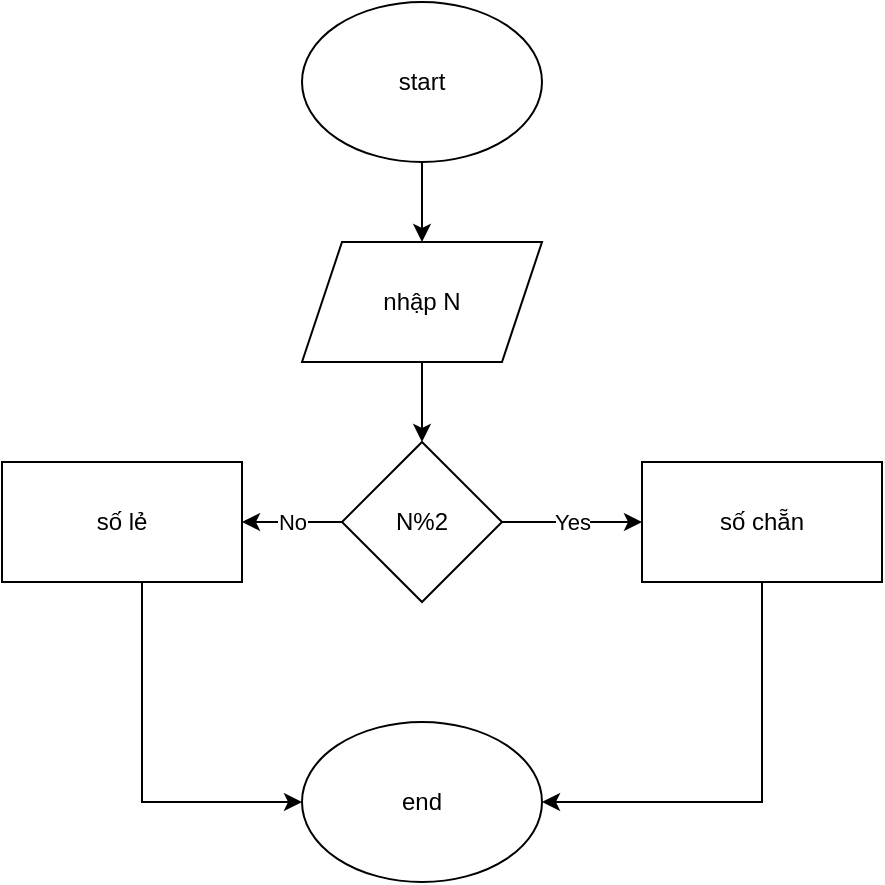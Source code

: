 <mxfile version="28.2.3">
  <diagram name="Page-1" id="08fei1Uq37zzjOM9hv0a">
    <mxGraphModel dx="1042" dy="596" grid="1" gridSize="10" guides="1" tooltips="1" connect="1" arrows="1" fold="1" page="1" pageScale="1" pageWidth="827" pageHeight="1169" math="0" shadow="0">
      <root>
        <mxCell id="0" />
        <mxCell id="1" parent="0" />
        <mxCell id="ffpaRrCQbCC6NSNLZ6IJ-3" value="" style="edgeStyle=orthogonalEdgeStyle;rounded=0;orthogonalLoop=1;jettySize=auto;html=1;" edge="1" parent="1" source="ffpaRrCQbCC6NSNLZ6IJ-1" target="ffpaRrCQbCC6NSNLZ6IJ-2">
          <mxGeometry relative="1" as="geometry" />
        </mxCell>
        <mxCell id="ffpaRrCQbCC6NSNLZ6IJ-1" value="start" style="ellipse;whiteSpace=wrap;html=1;" vertex="1" parent="1">
          <mxGeometry x="340" y="70" width="120" height="80" as="geometry" />
        </mxCell>
        <mxCell id="ffpaRrCQbCC6NSNLZ6IJ-6" value="" style="edgeStyle=orthogonalEdgeStyle;rounded=0;orthogonalLoop=1;jettySize=auto;html=1;" edge="1" parent="1" source="ffpaRrCQbCC6NSNLZ6IJ-2" target="ffpaRrCQbCC6NSNLZ6IJ-5">
          <mxGeometry relative="1" as="geometry" />
        </mxCell>
        <mxCell id="ffpaRrCQbCC6NSNLZ6IJ-2" value="nhập N" style="shape=parallelogram;perimeter=parallelogramPerimeter;whiteSpace=wrap;html=1;fixedSize=1;" vertex="1" parent="1">
          <mxGeometry x="340" y="190" width="120" height="60" as="geometry" />
        </mxCell>
        <mxCell id="ffpaRrCQbCC6NSNLZ6IJ-9" value="Yes" style="edgeStyle=orthogonalEdgeStyle;rounded=0;orthogonalLoop=1;jettySize=auto;html=1;" edge="1" parent="1" source="ffpaRrCQbCC6NSNLZ6IJ-5" target="ffpaRrCQbCC6NSNLZ6IJ-7">
          <mxGeometry relative="1" as="geometry" />
        </mxCell>
        <mxCell id="ffpaRrCQbCC6NSNLZ6IJ-10" value="No" style="edgeStyle=orthogonalEdgeStyle;rounded=0;orthogonalLoop=1;jettySize=auto;html=1;" edge="1" parent="1" source="ffpaRrCQbCC6NSNLZ6IJ-5" target="ffpaRrCQbCC6NSNLZ6IJ-8">
          <mxGeometry relative="1" as="geometry" />
        </mxCell>
        <mxCell id="ffpaRrCQbCC6NSNLZ6IJ-5" value="N%2" style="rhombus;whiteSpace=wrap;html=1;" vertex="1" parent="1">
          <mxGeometry x="360" y="290" width="80" height="80" as="geometry" />
        </mxCell>
        <mxCell id="ffpaRrCQbCC6NSNLZ6IJ-13" style="edgeStyle=orthogonalEdgeStyle;rounded=0;orthogonalLoop=1;jettySize=auto;html=1;entryX=1;entryY=0.5;entryDx=0;entryDy=0;" edge="1" parent="1" source="ffpaRrCQbCC6NSNLZ6IJ-7" target="ffpaRrCQbCC6NSNLZ6IJ-11">
          <mxGeometry relative="1" as="geometry">
            <Array as="points">
              <mxPoint x="570" y="470" />
            </Array>
          </mxGeometry>
        </mxCell>
        <mxCell id="ffpaRrCQbCC6NSNLZ6IJ-7" value="số chẵn" style="rounded=0;whiteSpace=wrap;html=1;" vertex="1" parent="1">
          <mxGeometry x="510" y="300" width="120" height="60" as="geometry" />
        </mxCell>
        <mxCell id="ffpaRrCQbCC6NSNLZ6IJ-12" style="edgeStyle=orthogonalEdgeStyle;rounded=0;orthogonalLoop=1;jettySize=auto;html=1;entryX=0;entryY=0.5;entryDx=0;entryDy=0;" edge="1" parent="1" source="ffpaRrCQbCC6NSNLZ6IJ-8" target="ffpaRrCQbCC6NSNLZ6IJ-11">
          <mxGeometry relative="1" as="geometry">
            <Array as="points">
              <mxPoint x="260" y="470" />
            </Array>
          </mxGeometry>
        </mxCell>
        <mxCell id="ffpaRrCQbCC6NSNLZ6IJ-8" value="số lẻ" style="rounded=0;whiteSpace=wrap;html=1;" vertex="1" parent="1">
          <mxGeometry x="190" y="300" width="120" height="60" as="geometry" />
        </mxCell>
        <mxCell id="ffpaRrCQbCC6NSNLZ6IJ-11" value="end" style="ellipse;whiteSpace=wrap;html=1;" vertex="1" parent="1">
          <mxGeometry x="340" y="430" width="120" height="80" as="geometry" />
        </mxCell>
      </root>
    </mxGraphModel>
  </diagram>
</mxfile>
